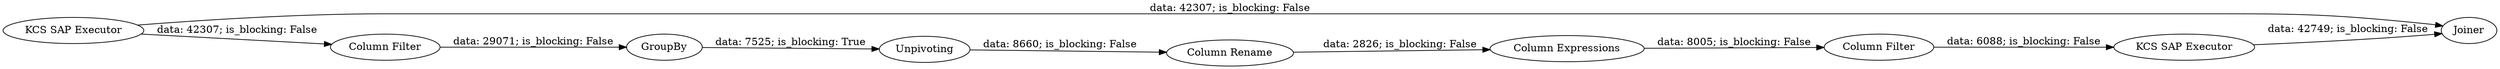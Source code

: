 digraph {
	"-1413047271607621068_8" [label="Column Rename"]
	"-1413047271607621068_17" [label="Column Expressions"]
	"-1413047271607621068_7" [label=Unpivoting]
	"-1413047271607621068_2" [label="KCS SAP Executor"]
	"-1413047271607621068_5" [label=GroupBy]
	"-1413047271607621068_18" [label=Joiner]
	"-1413047271607621068_15" [label="Column Filter"]
	"-1413047271607621068_1" [label="KCS SAP Executor"]
	"-1413047271607621068_3" [label="Column Filter"]
	"-1413047271607621068_7" -> "-1413047271607621068_8" [label="data: 8660; is_blocking: False"]
	"-1413047271607621068_8" -> "-1413047271607621068_17" [label="data: 2826; is_blocking: False"]
	"-1413047271607621068_1" -> "-1413047271607621068_3" [label="data: 42307; is_blocking: False"]
	"-1413047271607621068_17" -> "-1413047271607621068_15" [label="data: 8005; is_blocking: False"]
	"-1413047271607621068_5" -> "-1413047271607621068_7" [label="data: 7525; is_blocking: True"]
	"-1413047271607621068_3" -> "-1413047271607621068_5" [label="data: 29071; is_blocking: False"]
	"-1413047271607621068_15" -> "-1413047271607621068_2" [label="data: 6088; is_blocking: False"]
	"-1413047271607621068_2" -> "-1413047271607621068_18" [label="data: 42749; is_blocking: False"]
	"-1413047271607621068_1" -> "-1413047271607621068_18" [label="data: 42307; is_blocking: False"]
	rankdir=LR
}
